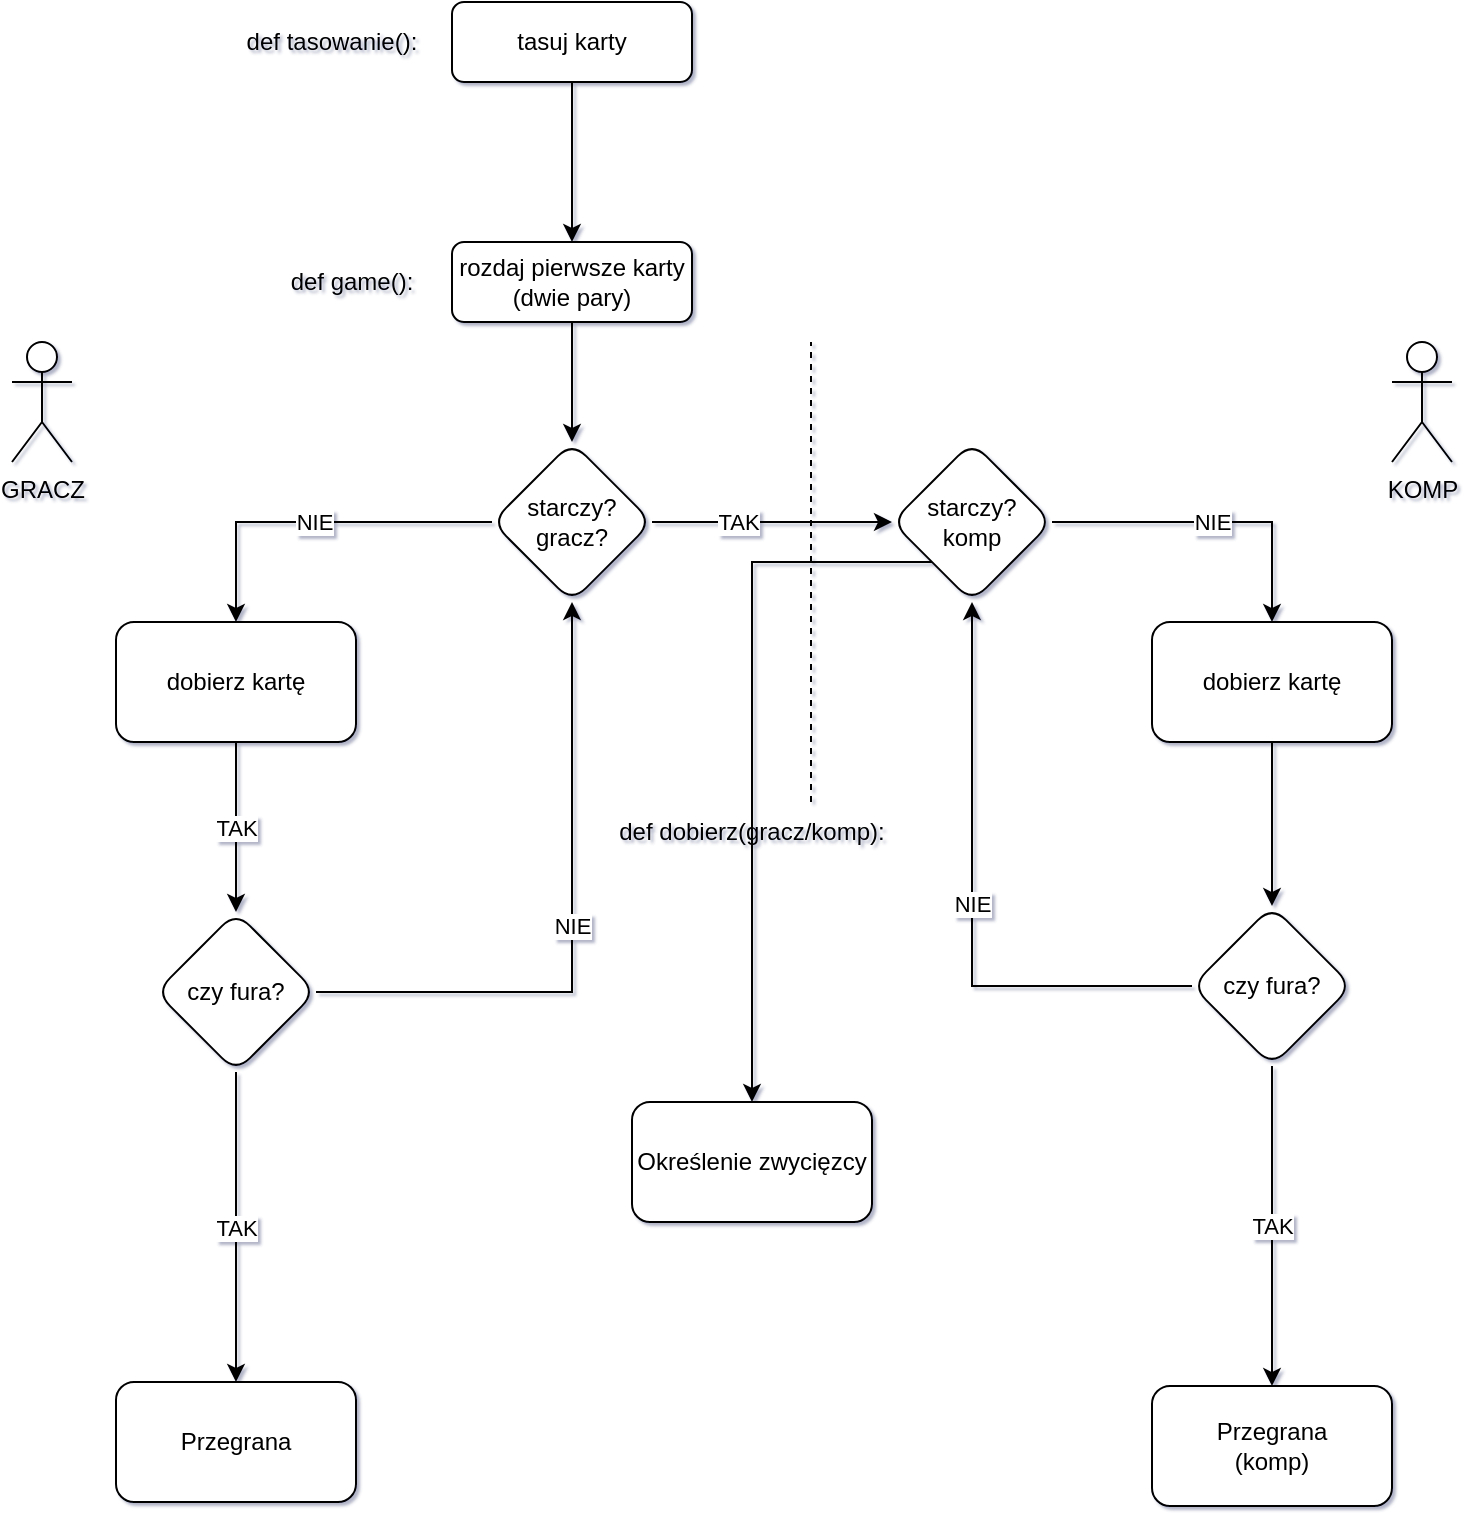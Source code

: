 <mxfile version="20.5.1" type="github">
  <diagram id="C5RBs43oDa-KdzZeNtuy" name="Page-1">
    <mxGraphModel dx="1422" dy="834" grid="0" gridSize="10" guides="1" tooltips="1" connect="1" arrows="1" fold="1" page="0" pageScale="1" pageWidth="827" pageHeight="1169" background="none" math="0" shadow="1">
      <root>
        <mxCell id="WIyWlLk6GJQsqaUBKTNV-0" />
        <mxCell id="WIyWlLk6GJQsqaUBKTNV-1" parent="WIyWlLk6GJQsqaUBKTNV-0" />
        <mxCell id="kkH0gEXWOaD3QaX2QfBr-2" value="" style="edgeStyle=orthogonalEdgeStyle;rounded=0;orthogonalLoop=1;jettySize=auto;html=1;" parent="WIyWlLk6GJQsqaUBKTNV-1" source="WIyWlLk6GJQsqaUBKTNV-3" target="kkH0gEXWOaD3QaX2QfBr-1" edge="1">
          <mxGeometry relative="1" as="geometry" />
        </mxCell>
        <mxCell id="WIyWlLk6GJQsqaUBKTNV-3" value="tasuj karty" style="rounded=1;whiteSpace=wrap;html=1;fontSize=12;glass=0;strokeWidth=1;shadow=0;" parent="WIyWlLk6GJQsqaUBKTNV-1" vertex="1">
          <mxGeometry x="290" y="90" width="120" height="40" as="geometry" />
        </mxCell>
        <mxCell id="kkH0gEXWOaD3QaX2QfBr-8" value="" style="edgeStyle=orthogonalEdgeStyle;rounded=0;orthogonalLoop=1;jettySize=auto;html=1;" parent="WIyWlLk6GJQsqaUBKTNV-1" source="kkH0gEXWOaD3QaX2QfBr-1" target="kkH0gEXWOaD3QaX2QfBr-7" edge="1">
          <mxGeometry relative="1" as="geometry" />
        </mxCell>
        <mxCell id="kkH0gEXWOaD3QaX2QfBr-1" value="rozdaj pierwsze karty&lt;br&gt;(dwie pary)" style="rounded=1;whiteSpace=wrap;html=1;fontSize=12;glass=0;strokeWidth=1;shadow=0;" parent="WIyWlLk6GJQsqaUBKTNV-1" vertex="1">
          <mxGeometry x="290" y="210" width="120" height="40" as="geometry" />
        </mxCell>
        <mxCell id="kkH0gEXWOaD3QaX2QfBr-3" value="def tasowanie():" style="text;html=1;strokeColor=none;fillColor=none;align=center;verticalAlign=middle;whiteSpace=wrap;rounded=0;" parent="WIyWlLk6GJQsqaUBKTNV-1" vertex="1">
          <mxGeometry x="90" y="95" width="280" height="30" as="geometry" />
        </mxCell>
        <mxCell id="kkH0gEXWOaD3QaX2QfBr-4" value="def game():" style="text;html=1;strokeColor=none;fillColor=none;align=center;verticalAlign=middle;whiteSpace=wrap;rounded=0;" parent="WIyWlLk6GJQsqaUBKTNV-1" vertex="1">
          <mxGeometry x="100" y="215" width="280" height="30" as="geometry" />
        </mxCell>
        <mxCell id="kkH0gEXWOaD3QaX2QfBr-19" style="edgeStyle=orthogonalEdgeStyle;rounded=0;orthogonalLoop=1;jettySize=auto;html=1;exitX=1;exitY=0.5;exitDx=0;exitDy=0;entryX=0;entryY=0.5;entryDx=0;entryDy=0;" parent="WIyWlLk6GJQsqaUBKTNV-1" source="kkH0gEXWOaD3QaX2QfBr-7" target="kkH0gEXWOaD3QaX2QfBr-15" edge="1">
          <mxGeometry relative="1" as="geometry">
            <mxPoint x="510" y="350" as="targetPoint" />
            <Array as="points" />
          </mxGeometry>
        </mxCell>
        <mxCell id="kkH0gEXWOaD3QaX2QfBr-20" value="TAK" style="edgeLabel;html=1;align=center;verticalAlign=middle;resizable=0;points=[];" parent="kkH0gEXWOaD3QaX2QfBr-19" vertex="1" connectable="0">
          <mxGeometry x="-0.291" relative="1" as="geometry">
            <mxPoint as="offset" />
          </mxGeometry>
        </mxCell>
        <mxCell id="kkH0gEXWOaD3QaX2QfBr-23" value="NIE" style="edgeStyle=orthogonalEdgeStyle;rounded=0;orthogonalLoop=1;jettySize=auto;html=1;entryX=0.5;entryY=0;entryDx=0;entryDy=0;" parent="WIyWlLk6GJQsqaUBKTNV-1" source="kkH0gEXWOaD3QaX2QfBr-7" target="kkH0gEXWOaD3QaX2QfBr-51" edge="1">
          <mxGeometry relative="1" as="geometry">
            <mxPoint x="180" y="480" as="targetPoint" />
          </mxGeometry>
        </mxCell>
        <mxCell id="kkH0gEXWOaD3QaX2QfBr-7" value="starczy?&lt;br&gt;gracz?" style="rhombus;whiteSpace=wrap;html=1;rounded=1;glass=0;strokeWidth=1;shadow=0;" parent="WIyWlLk6GJQsqaUBKTNV-1" vertex="1">
          <mxGeometry x="310" y="310" width="80" height="80" as="geometry" />
        </mxCell>
        <mxCell id="kkH0gEXWOaD3QaX2QfBr-53" value="NIE" style="edgeStyle=orthogonalEdgeStyle;rounded=0;orthogonalLoop=1;jettySize=auto;html=1;exitX=1;exitY=0.5;exitDx=0;exitDy=0;entryX=0.5;entryY=0;entryDx=0;entryDy=0;" parent="WIyWlLk6GJQsqaUBKTNV-1" source="kkH0gEXWOaD3QaX2QfBr-15" target="kkH0gEXWOaD3QaX2QfBr-52" edge="1">
          <mxGeometry relative="1" as="geometry" />
        </mxCell>
        <mxCell id="kkH0gEXWOaD3QaX2QfBr-57" style="edgeStyle=orthogonalEdgeStyle;rounded=0;orthogonalLoop=1;jettySize=auto;html=1;exitX=0;exitY=1;exitDx=0;exitDy=0;entryX=0.5;entryY=0;entryDx=0;entryDy=0;" parent="WIyWlLk6GJQsqaUBKTNV-1" source="kkH0gEXWOaD3QaX2QfBr-15" target="kkH0gEXWOaD3QaX2QfBr-58" edge="1">
          <mxGeometry relative="1" as="geometry">
            <mxPoint x="440" y="600" as="targetPoint" />
          </mxGeometry>
        </mxCell>
        <mxCell id="kkH0gEXWOaD3QaX2QfBr-15" value="starczy?&lt;br&gt;komp" style="rhombus;whiteSpace=wrap;html=1;rounded=1;glass=0;strokeWidth=1;shadow=0;" parent="WIyWlLk6GJQsqaUBKTNV-1" vertex="1">
          <mxGeometry x="510" y="310" width="80" height="80" as="geometry" />
        </mxCell>
        <mxCell id="kkH0gEXWOaD3QaX2QfBr-25" value="TAK" style="edgeStyle=orthogonalEdgeStyle;rounded=0;orthogonalLoop=1;jettySize=auto;html=1;exitX=0.5;exitY=1;exitDx=0;exitDy=0;" parent="WIyWlLk6GJQsqaUBKTNV-1" source="kkH0gEXWOaD3QaX2QfBr-51" target="kkH0gEXWOaD3QaX2QfBr-24" edge="1">
          <mxGeometry relative="1" as="geometry">
            <mxPoint x="182" y="560" as="sourcePoint" />
          </mxGeometry>
        </mxCell>
        <mxCell id="kkH0gEXWOaD3QaX2QfBr-27" value="TAK" style="edgeStyle=orthogonalEdgeStyle;rounded=0;orthogonalLoop=1;jettySize=auto;html=1;" parent="WIyWlLk6GJQsqaUBKTNV-1" source="kkH0gEXWOaD3QaX2QfBr-24" target="kkH0gEXWOaD3QaX2QfBr-26" edge="1">
          <mxGeometry relative="1" as="geometry" />
        </mxCell>
        <mxCell id="kkH0gEXWOaD3QaX2QfBr-29" value="NIE" style="edgeStyle=orthogonalEdgeStyle;rounded=0;orthogonalLoop=1;jettySize=auto;html=1;entryX=0.5;entryY=1;entryDx=0;entryDy=0;" parent="WIyWlLk6GJQsqaUBKTNV-1" source="kkH0gEXWOaD3QaX2QfBr-24" target="kkH0gEXWOaD3QaX2QfBr-7" edge="1">
          <mxGeometry relative="1" as="geometry">
            <mxPoint x="374" y="625" as="targetPoint" />
          </mxGeometry>
        </mxCell>
        <mxCell id="kkH0gEXWOaD3QaX2QfBr-24" value="czy fura?" style="rhombus;whiteSpace=wrap;html=1;rounded=1;glass=0;strokeWidth=1;shadow=0;" parent="WIyWlLk6GJQsqaUBKTNV-1" vertex="1">
          <mxGeometry x="142" y="545" width="80" height="80" as="geometry" />
        </mxCell>
        <mxCell id="kkH0gEXWOaD3QaX2QfBr-26" value="Przegrana" style="whiteSpace=wrap;html=1;rounded=1;glass=0;strokeWidth=1;shadow=0;" parent="WIyWlLk6GJQsqaUBKTNV-1" vertex="1">
          <mxGeometry x="122" y="780" width="120" height="60" as="geometry" />
        </mxCell>
        <mxCell id="kkH0gEXWOaD3QaX2QfBr-38" value="TAK" style="edgeStyle=orthogonalEdgeStyle;rounded=0;orthogonalLoop=1;jettySize=auto;html=1;exitX=0.5;exitY=1;exitDx=0;exitDy=0;" parent="WIyWlLk6GJQsqaUBKTNV-1" source="kkH0gEXWOaD3QaX2QfBr-35" target="kkH0gEXWOaD3QaX2QfBr-37" edge="1">
          <mxGeometry relative="1" as="geometry">
            <mxPoint x="700" y="702" as="sourcePoint" />
          </mxGeometry>
        </mxCell>
        <mxCell id="kkH0gEXWOaD3QaX2QfBr-55" value="NIE" style="edgeStyle=orthogonalEdgeStyle;rounded=0;orthogonalLoop=1;jettySize=auto;html=1;exitX=0;exitY=0.5;exitDx=0;exitDy=0;entryX=0.5;entryY=1;entryDx=0;entryDy=0;" parent="WIyWlLk6GJQsqaUBKTNV-1" source="kkH0gEXWOaD3QaX2QfBr-35" target="kkH0gEXWOaD3QaX2QfBr-15" edge="1">
          <mxGeometry relative="1" as="geometry">
            <Array as="points">
              <mxPoint x="550" y="582" />
            </Array>
          </mxGeometry>
        </mxCell>
        <mxCell id="kkH0gEXWOaD3QaX2QfBr-35" value="czy fura?" style="rhombus;whiteSpace=wrap;html=1;rounded=1;glass=0;strokeWidth=1;shadow=0;" parent="WIyWlLk6GJQsqaUBKTNV-1" vertex="1">
          <mxGeometry x="660" y="542" width="80" height="80" as="geometry" />
        </mxCell>
        <mxCell id="kkH0gEXWOaD3QaX2QfBr-37" value="Przegrana&lt;br&gt;(komp)" style="rounded=1;whiteSpace=wrap;html=1;glass=0;strokeWidth=1;shadow=0;" parent="WIyWlLk6GJQsqaUBKTNV-1" vertex="1">
          <mxGeometry x="640" y="782" width="120" height="60" as="geometry" />
        </mxCell>
        <mxCell id="kkH0gEXWOaD3QaX2QfBr-41" value="def dobierz(gracz/komp):" style="text;html=1;strokeColor=none;fillColor=none;align=center;verticalAlign=middle;whiteSpace=wrap;rounded=0;" parent="WIyWlLk6GJQsqaUBKTNV-1" vertex="1">
          <mxGeometry x="360" y="490" width="160" height="30" as="geometry" />
        </mxCell>
        <mxCell id="kkH0gEXWOaD3QaX2QfBr-45" value="" style="endArrow=none;dashed=1;html=1;rounded=0;" parent="WIyWlLk6GJQsqaUBKTNV-1" edge="1">
          <mxGeometry width="50" height="50" relative="1" as="geometry">
            <mxPoint x="469.5" y="490" as="sourcePoint" />
            <mxPoint x="469.5" y="260" as="targetPoint" />
          </mxGeometry>
        </mxCell>
        <mxCell id="kkH0gEXWOaD3QaX2QfBr-46" value="GRACZ" style="shape=umlActor;verticalLabelPosition=bottom;verticalAlign=top;html=1;outlineConnect=0;" parent="WIyWlLk6GJQsqaUBKTNV-1" vertex="1">
          <mxGeometry x="70" y="260" width="30" height="60" as="geometry" />
        </mxCell>
        <mxCell id="kkH0gEXWOaD3QaX2QfBr-47" value="KOMP" style="shape=umlActor;verticalLabelPosition=bottom;verticalAlign=top;html=1;outlineConnect=0;" parent="WIyWlLk6GJQsqaUBKTNV-1" vertex="1">
          <mxGeometry x="760" y="260" width="30" height="60" as="geometry" />
        </mxCell>
        <mxCell id="kkH0gEXWOaD3QaX2QfBr-51" value="dobierz kartę" style="rounded=1;whiteSpace=wrap;html=1;" parent="WIyWlLk6GJQsqaUBKTNV-1" vertex="1">
          <mxGeometry x="122" y="400" width="120" height="60" as="geometry" />
        </mxCell>
        <mxCell id="kkH0gEXWOaD3QaX2QfBr-54" style="edgeStyle=orthogonalEdgeStyle;rounded=0;orthogonalLoop=1;jettySize=auto;html=1;exitX=0.5;exitY=1;exitDx=0;exitDy=0;entryX=0.5;entryY=0;entryDx=0;entryDy=0;" parent="WIyWlLk6GJQsqaUBKTNV-1" source="kkH0gEXWOaD3QaX2QfBr-52" target="kkH0gEXWOaD3QaX2QfBr-35" edge="1">
          <mxGeometry relative="1" as="geometry" />
        </mxCell>
        <mxCell id="kkH0gEXWOaD3QaX2QfBr-52" value="dobierz kartę" style="rounded=1;whiteSpace=wrap;html=1;" parent="WIyWlLk6GJQsqaUBKTNV-1" vertex="1">
          <mxGeometry x="640" y="400" width="120" height="60" as="geometry" />
        </mxCell>
        <mxCell id="kkH0gEXWOaD3QaX2QfBr-58" value="Określenie zwycięzcy" style="rounded=1;whiteSpace=wrap;html=1;" parent="WIyWlLk6GJQsqaUBKTNV-1" vertex="1">
          <mxGeometry x="380" y="640" width="120" height="60" as="geometry" />
        </mxCell>
      </root>
    </mxGraphModel>
  </diagram>
</mxfile>

